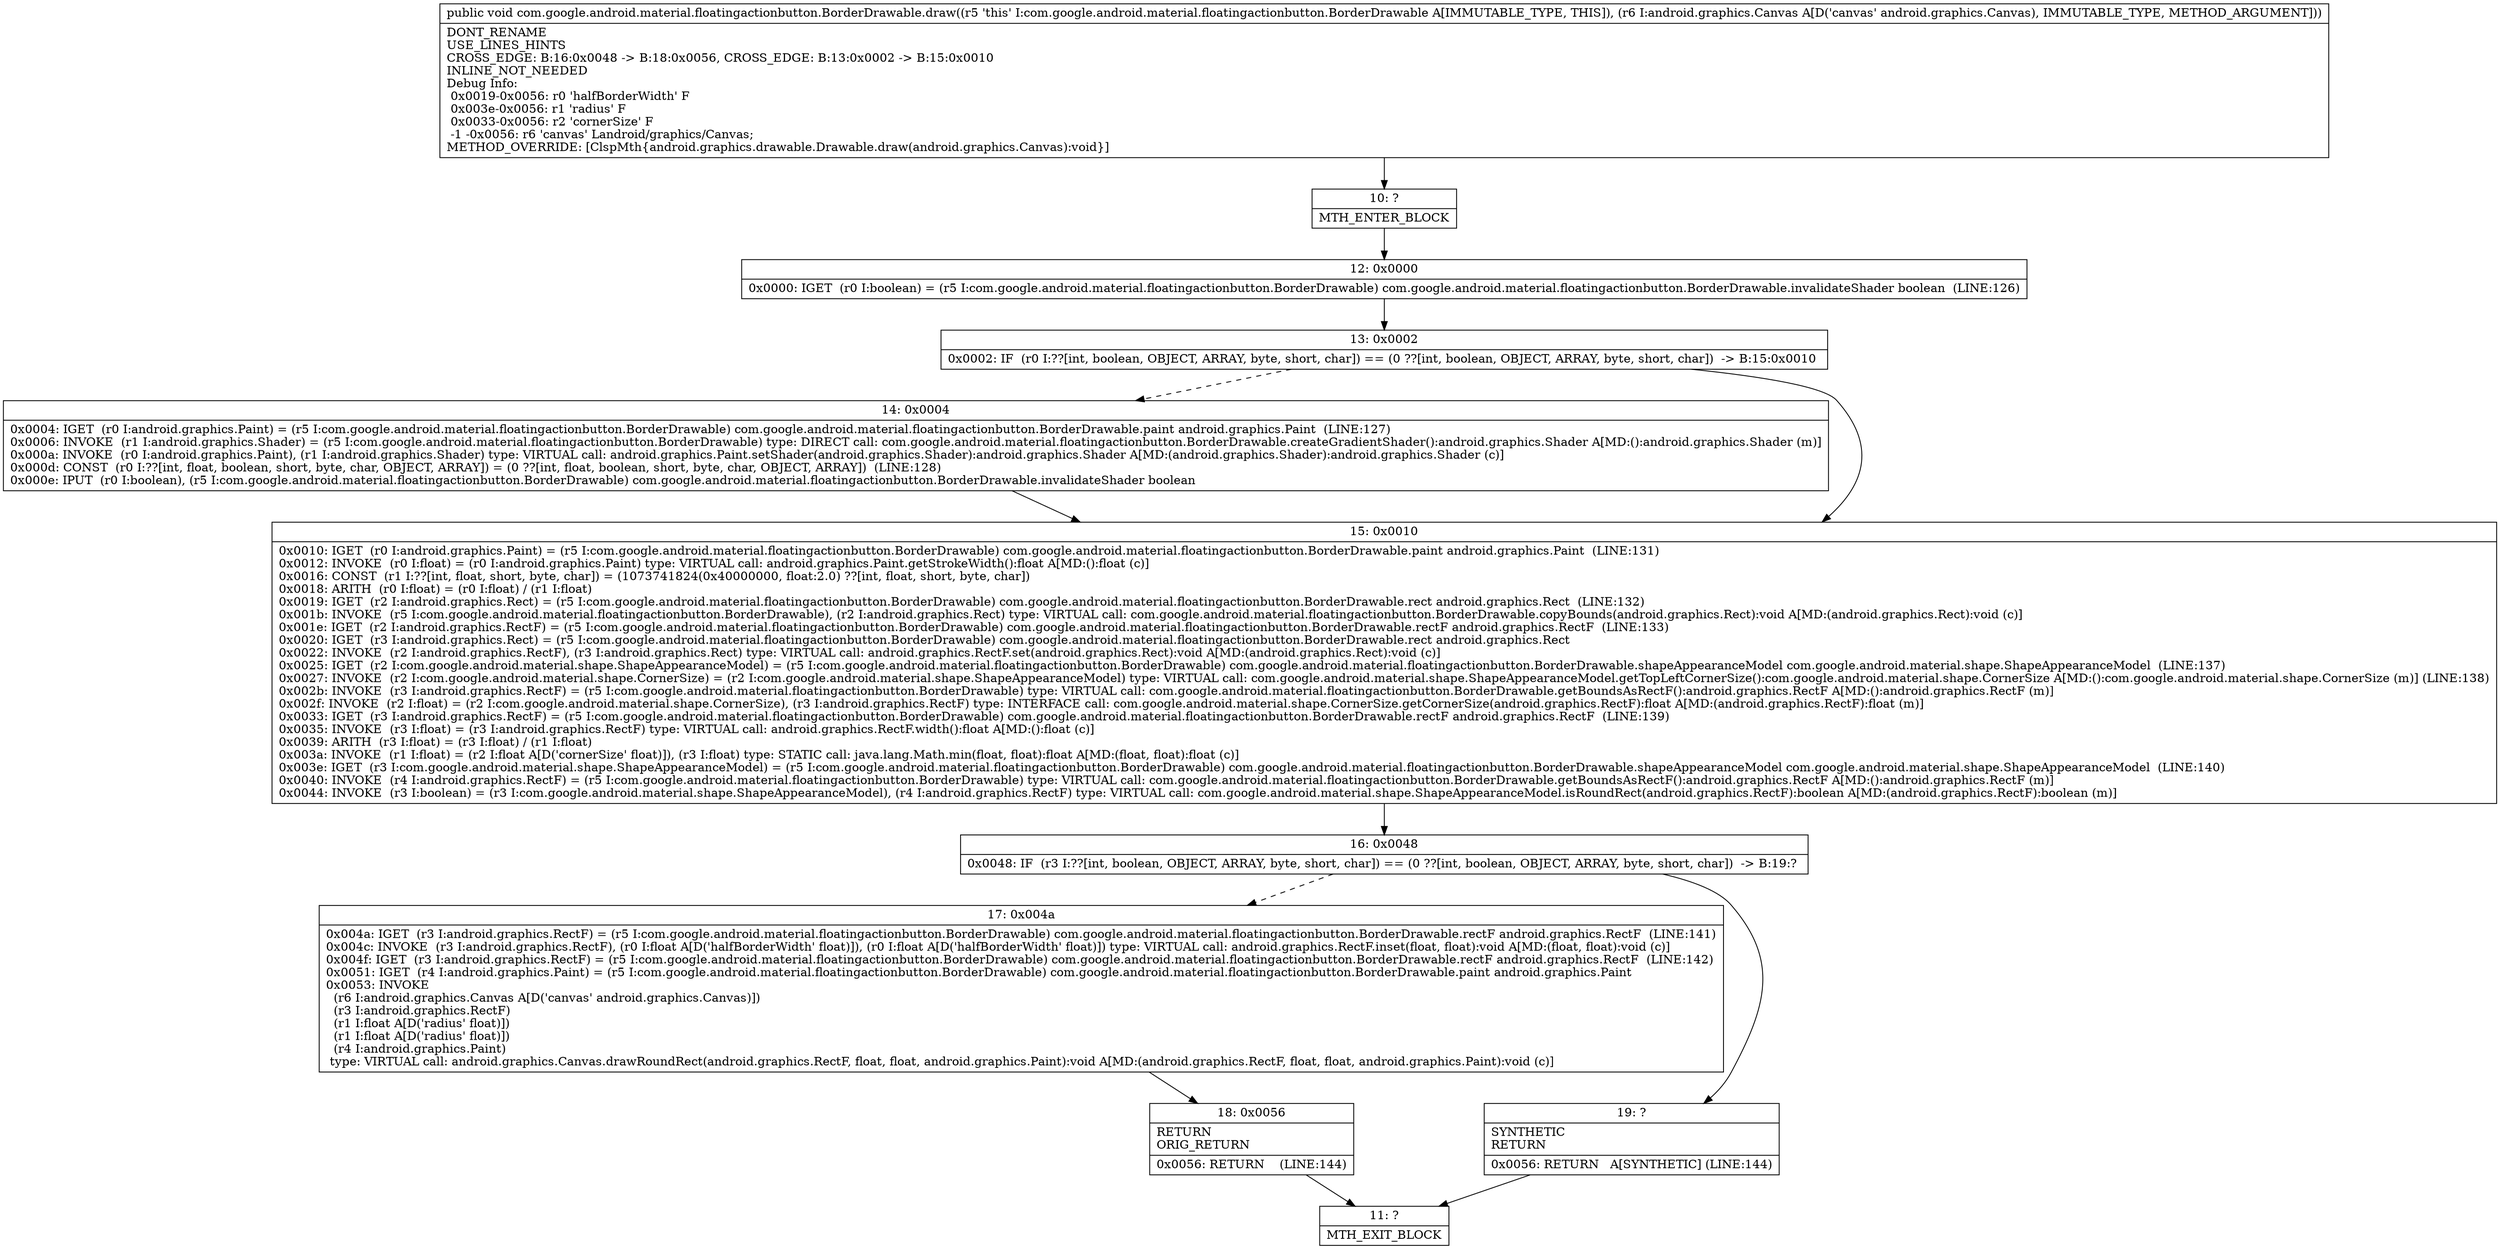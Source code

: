 digraph "CFG forcom.google.android.material.floatingactionbutton.BorderDrawable.draw(Landroid\/graphics\/Canvas;)V" {
Node_10 [shape=record,label="{10\:\ ?|MTH_ENTER_BLOCK\l}"];
Node_12 [shape=record,label="{12\:\ 0x0000|0x0000: IGET  (r0 I:boolean) = (r5 I:com.google.android.material.floatingactionbutton.BorderDrawable) com.google.android.material.floatingactionbutton.BorderDrawable.invalidateShader boolean  (LINE:126)\l}"];
Node_13 [shape=record,label="{13\:\ 0x0002|0x0002: IF  (r0 I:??[int, boolean, OBJECT, ARRAY, byte, short, char]) == (0 ??[int, boolean, OBJECT, ARRAY, byte, short, char])  \-\> B:15:0x0010 \l}"];
Node_14 [shape=record,label="{14\:\ 0x0004|0x0004: IGET  (r0 I:android.graphics.Paint) = (r5 I:com.google.android.material.floatingactionbutton.BorderDrawable) com.google.android.material.floatingactionbutton.BorderDrawable.paint android.graphics.Paint  (LINE:127)\l0x0006: INVOKE  (r1 I:android.graphics.Shader) = (r5 I:com.google.android.material.floatingactionbutton.BorderDrawable) type: DIRECT call: com.google.android.material.floatingactionbutton.BorderDrawable.createGradientShader():android.graphics.Shader A[MD:():android.graphics.Shader (m)]\l0x000a: INVOKE  (r0 I:android.graphics.Paint), (r1 I:android.graphics.Shader) type: VIRTUAL call: android.graphics.Paint.setShader(android.graphics.Shader):android.graphics.Shader A[MD:(android.graphics.Shader):android.graphics.Shader (c)]\l0x000d: CONST  (r0 I:??[int, float, boolean, short, byte, char, OBJECT, ARRAY]) = (0 ??[int, float, boolean, short, byte, char, OBJECT, ARRAY])  (LINE:128)\l0x000e: IPUT  (r0 I:boolean), (r5 I:com.google.android.material.floatingactionbutton.BorderDrawable) com.google.android.material.floatingactionbutton.BorderDrawable.invalidateShader boolean \l}"];
Node_15 [shape=record,label="{15\:\ 0x0010|0x0010: IGET  (r0 I:android.graphics.Paint) = (r5 I:com.google.android.material.floatingactionbutton.BorderDrawable) com.google.android.material.floatingactionbutton.BorderDrawable.paint android.graphics.Paint  (LINE:131)\l0x0012: INVOKE  (r0 I:float) = (r0 I:android.graphics.Paint) type: VIRTUAL call: android.graphics.Paint.getStrokeWidth():float A[MD:():float (c)]\l0x0016: CONST  (r1 I:??[int, float, short, byte, char]) = (1073741824(0x40000000, float:2.0) ??[int, float, short, byte, char]) \l0x0018: ARITH  (r0 I:float) = (r0 I:float) \/ (r1 I:float) \l0x0019: IGET  (r2 I:android.graphics.Rect) = (r5 I:com.google.android.material.floatingactionbutton.BorderDrawable) com.google.android.material.floatingactionbutton.BorderDrawable.rect android.graphics.Rect  (LINE:132)\l0x001b: INVOKE  (r5 I:com.google.android.material.floatingactionbutton.BorderDrawable), (r2 I:android.graphics.Rect) type: VIRTUAL call: com.google.android.material.floatingactionbutton.BorderDrawable.copyBounds(android.graphics.Rect):void A[MD:(android.graphics.Rect):void (c)]\l0x001e: IGET  (r2 I:android.graphics.RectF) = (r5 I:com.google.android.material.floatingactionbutton.BorderDrawable) com.google.android.material.floatingactionbutton.BorderDrawable.rectF android.graphics.RectF  (LINE:133)\l0x0020: IGET  (r3 I:android.graphics.Rect) = (r5 I:com.google.android.material.floatingactionbutton.BorderDrawable) com.google.android.material.floatingactionbutton.BorderDrawable.rect android.graphics.Rect \l0x0022: INVOKE  (r2 I:android.graphics.RectF), (r3 I:android.graphics.Rect) type: VIRTUAL call: android.graphics.RectF.set(android.graphics.Rect):void A[MD:(android.graphics.Rect):void (c)]\l0x0025: IGET  (r2 I:com.google.android.material.shape.ShapeAppearanceModel) = (r5 I:com.google.android.material.floatingactionbutton.BorderDrawable) com.google.android.material.floatingactionbutton.BorderDrawable.shapeAppearanceModel com.google.android.material.shape.ShapeAppearanceModel  (LINE:137)\l0x0027: INVOKE  (r2 I:com.google.android.material.shape.CornerSize) = (r2 I:com.google.android.material.shape.ShapeAppearanceModel) type: VIRTUAL call: com.google.android.material.shape.ShapeAppearanceModel.getTopLeftCornerSize():com.google.android.material.shape.CornerSize A[MD:():com.google.android.material.shape.CornerSize (m)] (LINE:138)\l0x002b: INVOKE  (r3 I:android.graphics.RectF) = (r5 I:com.google.android.material.floatingactionbutton.BorderDrawable) type: VIRTUAL call: com.google.android.material.floatingactionbutton.BorderDrawable.getBoundsAsRectF():android.graphics.RectF A[MD:():android.graphics.RectF (m)]\l0x002f: INVOKE  (r2 I:float) = (r2 I:com.google.android.material.shape.CornerSize), (r3 I:android.graphics.RectF) type: INTERFACE call: com.google.android.material.shape.CornerSize.getCornerSize(android.graphics.RectF):float A[MD:(android.graphics.RectF):float (m)]\l0x0033: IGET  (r3 I:android.graphics.RectF) = (r5 I:com.google.android.material.floatingactionbutton.BorderDrawable) com.google.android.material.floatingactionbutton.BorderDrawable.rectF android.graphics.RectF  (LINE:139)\l0x0035: INVOKE  (r3 I:float) = (r3 I:android.graphics.RectF) type: VIRTUAL call: android.graphics.RectF.width():float A[MD:():float (c)]\l0x0039: ARITH  (r3 I:float) = (r3 I:float) \/ (r1 I:float) \l0x003a: INVOKE  (r1 I:float) = (r2 I:float A[D('cornerSize' float)]), (r3 I:float) type: STATIC call: java.lang.Math.min(float, float):float A[MD:(float, float):float (c)]\l0x003e: IGET  (r3 I:com.google.android.material.shape.ShapeAppearanceModel) = (r5 I:com.google.android.material.floatingactionbutton.BorderDrawable) com.google.android.material.floatingactionbutton.BorderDrawable.shapeAppearanceModel com.google.android.material.shape.ShapeAppearanceModel  (LINE:140)\l0x0040: INVOKE  (r4 I:android.graphics.RectF) = (r5 I:com.google.android.material.floatingactionbutton.BorderDrawable) type: VIRTUAL call: com.google.android.material.floatingactionbutton.BorderDrawable.getBoundsAsRectF():android.graphics.RectF A[MD:():android.graphics.RectF (m)]\l0x0044: INVOKE  (r3 I:boolean) = (r3 I:com.google.android.material.shape.ShapeAppearanceModel), (r4 I:android.graphics.RectF) type: VIRTUAL call: com.google.android.material.shape.ShapeAppearanceModel.isRoundRect(android.graphics.RectF):boolean A[MD:(android.graphics.RectF):boolean (m)]\l}"];
Node_16 [shape=record,label="{16\:\ 0x0048|0x0048: IF  (r3 I:??[int, boolean, OBJECT, ARRAY, byte, short, char]) == (0 ??[int, boolean, OBJECT, ARRAY, byte, short, char])  \-\> B:19:? \l}"];
Node_17 [shape=record,label="{17\:\ 0x004a|0x004a: IGET  (r3 I:android.graphics.RectF) = (r5 I:com.google.android.material.floatingactionbutton.BorderDrawable) com.google.android.material.floatingactionbutton.BorderDrawable.rectF android.graphics.RectF  (LINE:141)\l0x004c: INVOKE  (r3 I:android.graphics.RectF), (r0 I:float A[D('halfBorderWidth' float)]), (r0 I:float A[D('halfBorderWidth' float)]) type: VIRTUAL call: android.graphics.RectF.inset(float, float):void A[MD:(float, float):void (c)]\l0x004f: IGET  (r3 I:android.graphics.RectF) = (r5 I:com.google.android.material.floatingactionbutton.BorderDrawable) com.google.android.material.floatingactionbutton.BorderDrawable.rectF android.graphics.RectF  (LINE:142)\l0x0051: IGET  (r4 I:android.graphics.Paint) = (r5 I:com.google.android.material.floatingactionbutton.BorderDrawable) com.google.android.material.floatingactionbutton.BorderDrawable.paint android.graphics.Paint \l0x0053: INVOKE  \l  (r6 I:android.graphics.Canvas A[D('canvas' android.graphics.Canvas)])\l  (r3 I:android.graphics.RectF)\l  (r1 I:float A[D('radius' float)])\l  (r1 I:float A[D('radius' float)])\l  (r4 I:android.graphics.Paint)\l type: VIRTUAL call: android.graphics.Canvas.drawRoundRect(android.graphics.RectF, float, float, android.graphics.Paint):void A[MD:(android.graphics.RectF, float, float, android.graphics.Paint):void (c)]\l}"];
Node_18 [shape=record,label="{18\:\ 0x0056|RETURN\lORIG_RETURN\l|0x0056: RETURN    (LINE:144)\l}"];
Node_11 [shape=record,label="{11\:\ ?|MTH_EXIT_BLOCK\l}"];
Node_19 [shape=record,label="{19\:\ ?|SYNTHETIC\lRETURN\l|0x0056: RETURN   A[SYNTHETIC] (LINE:144)\l}"];
MethodNode[shape=record,label="{public void com.google.android.material.floatingactionbutton.BorderDrawable.draw((r5 'this' I:com.google.android.material.floatingactionbutton.BorderDrawable A[IMMUTABLE_TYPE, THIS]), (r6 I:android.graphics.Canvas A[D('canvas' android.graphics.Canvas), IMMUTABLE_TYPE, METHOD_ARGUMENT]))  | DONT_RENAME\lUSE_LINES_HINTS\lCROSS_EDGE: B:16:0x0048 \-\> B:18:0x0056, CROSS_EDGE: B:13:0x0002 \-\> B:15:0x0010\lINLINE_NOT_NEEDED\lDebug Info:\l  0x0019\-0x0056: r0 'halfBorderWidth' F\l  0x003e\-0x0056: r1 'radius' F\l  0x0033\-0x0056: r2 'cornerSize' F\l  \-1 \-0x0056: r6 'canvas' Landroid\/graphics\/Canvas;\lMETHOD_OVERRIDE: [ClspMth\{android.graphics.drawable.Drawable.draw(android.graphics.Canvas):void\}]\l}"];
MethodNode -> Node_10;Node_10 -> Node_12;
Node_12 -> Node_13;
Node_13 -> Node_14[style=dashed];
Node_13 -> Node_15;
Node_14 -> Node_15;
Node_15 -> Node_16;
Node_16 -> Node_17[style=dashed];
Node_16 -> Node_19;
Node_17 -> Node_18;
Node_18 -> Node_11;
Node_19 -> Node_11;
}

